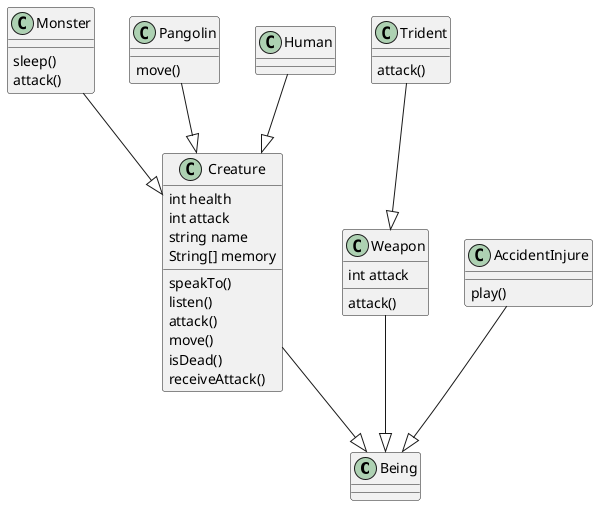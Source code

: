 @startuml

class Being

class Creature {

    int health
    int attack
    string name
    String[] memory

    speakTo()
    listen()
    attack()
    move()
    isDead()
    receiveAttack()
}

class Weapon{
    int attack
    attack()
}

class Monster{
    sleep()
    attack()
}

class Pangolin{
    move()
}

class AccidentInjure{
    play()
}

class Trident{
    attack()
}

Creature --|> Being

Weapon --|> Being

AccidentInjure --|> Being

Human --|> Creature

Monster --|> Creature

Pangolin --|> Creature

Trident --|> Weapon



@enduml